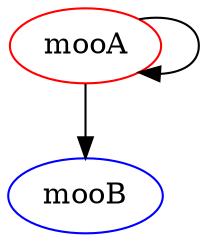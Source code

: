 digraph "" {
	graph [age_day=Young_D7];
	mooA	[celltype=A,
		color=red,
		genesym=uuu,
		specif=0.01];
	mooA -> mooA	[origtype=A];
	mooB	[celltype=B,
		color=blue,
		genesym=uuu,
		specif=0.2];
	mooA -> mooB	[origtype=A];
}
